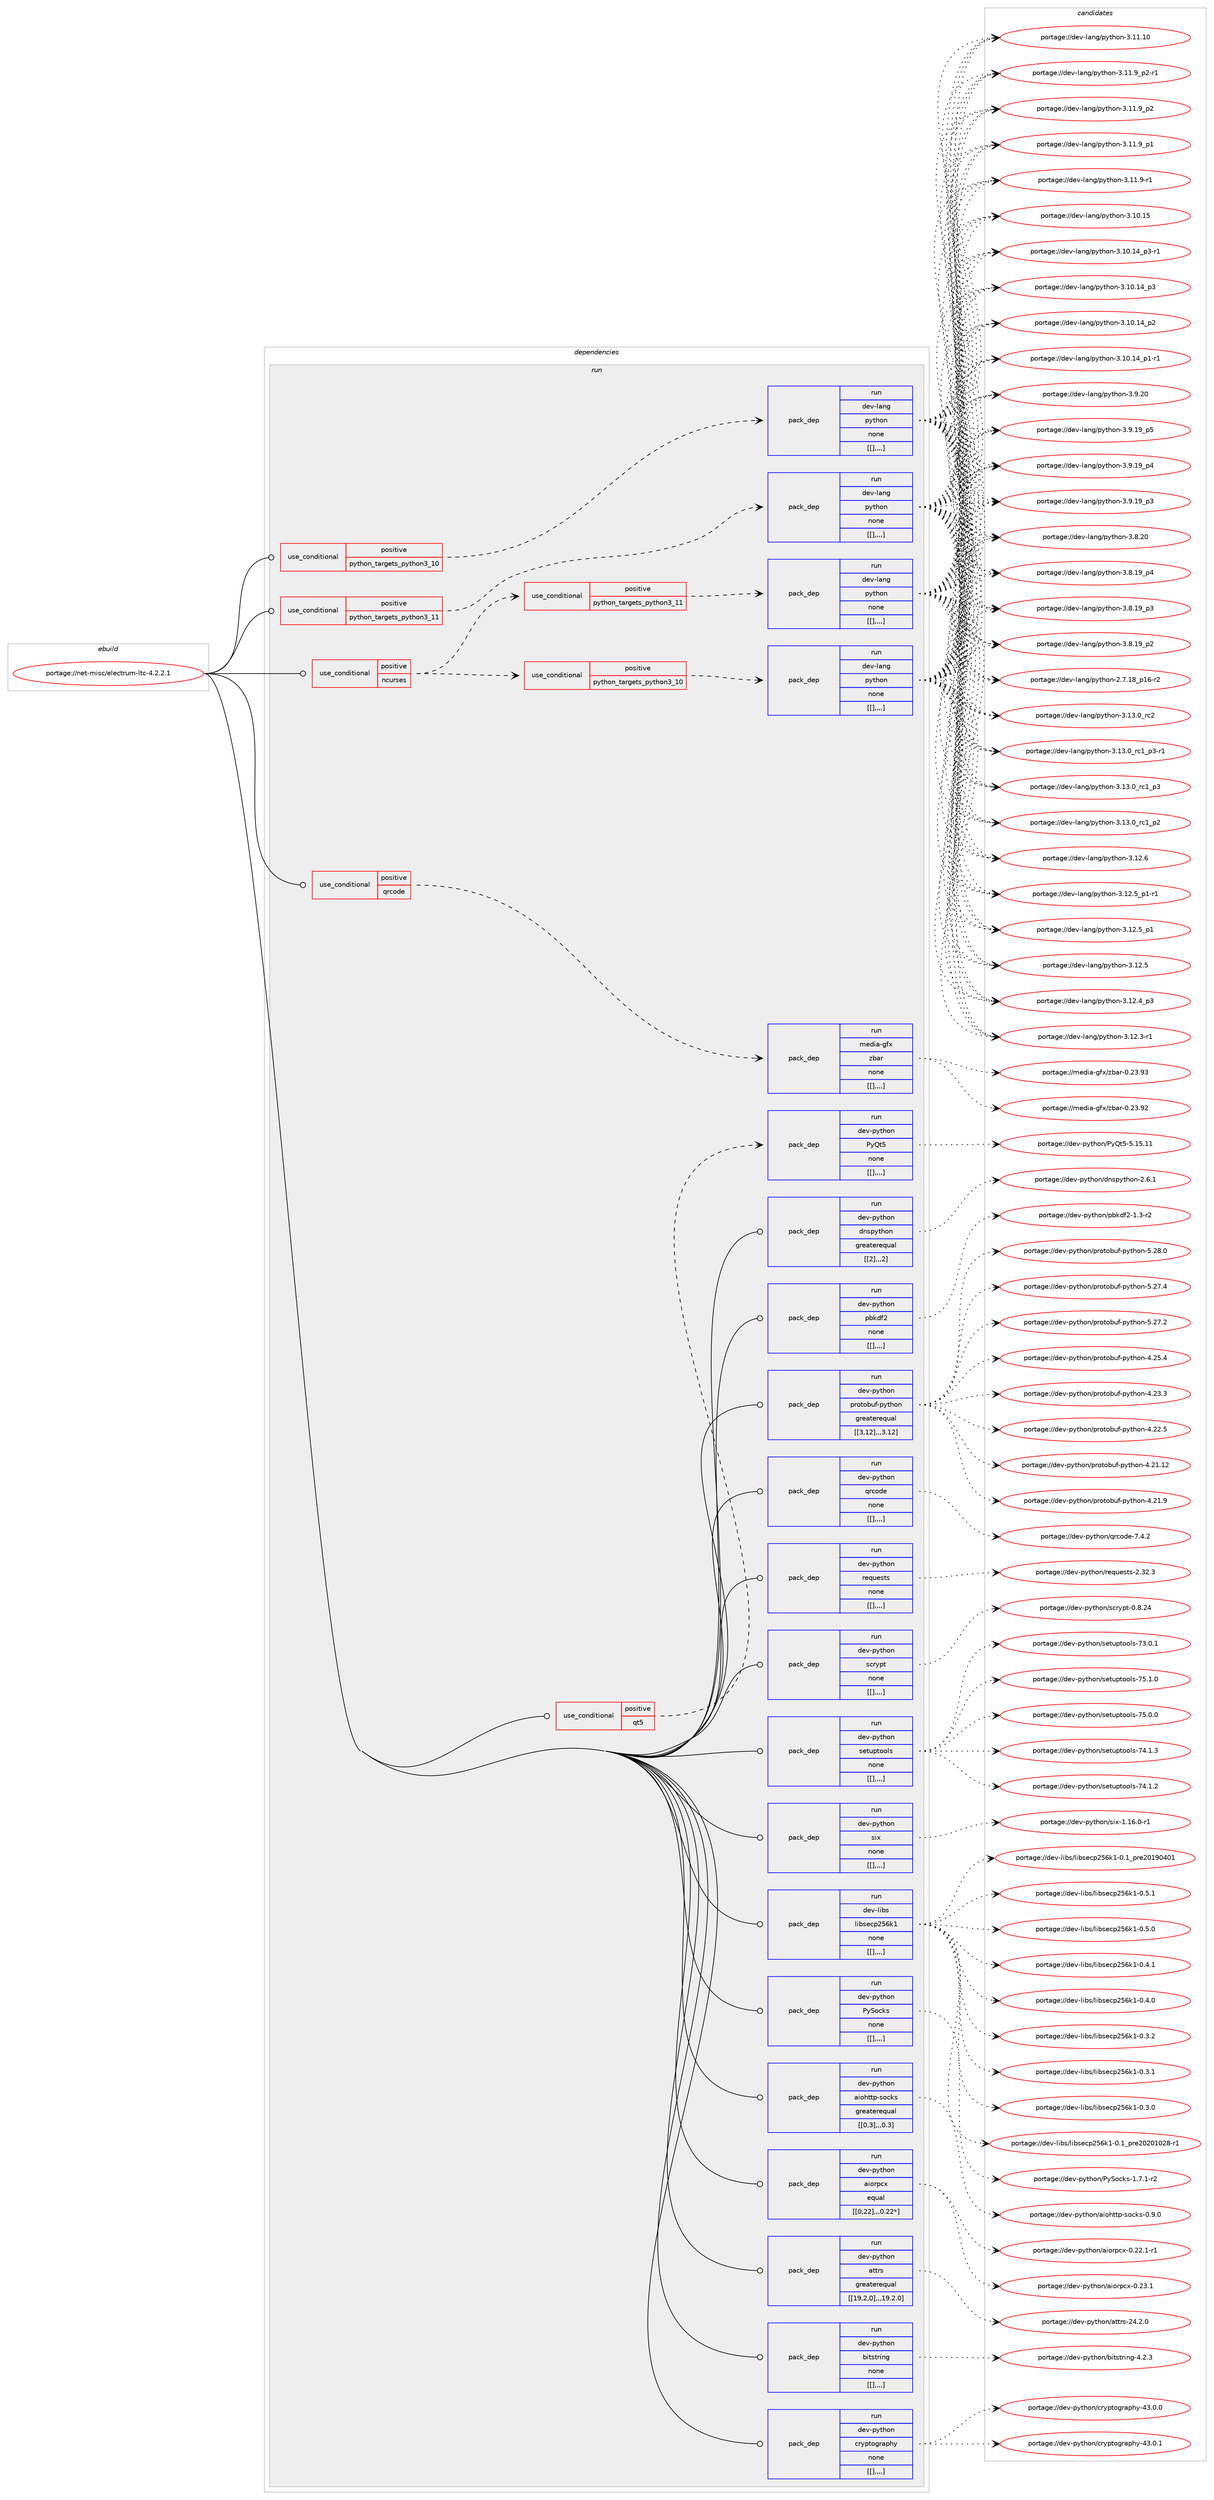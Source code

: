 digraph prolog {

# *************
# Graph options
# *************

newrank=true;
concentrate=true;
compound=true;
graph [rankdir=LR,fontname=Helvetica,fontsize=10,ranksep=1.5];#, ranksep=2.5, nodesep=0.2];
edge  [arrowhead=vee];
node  [fontname=Helvetica,fontsize=10];

# **********
# The ebuild
# **********

subgraph cluster_leftcol {
color=gray;
label=<<i>ebuild</i>>;
id [label="portage://net-misc/electrum-ltc-4.2.2.1", color=red, width=4, href="../net-misc/electrum-ltc-4.2.2.1.svg"];
}

# ****************
# The dependencies
# ****************

subgraph cluster_midcol {
color=gray;
label=<<i>dependencies</i>>;
subgraph cluster_compile {
fillcolor="#eeeeee";
style=filled;
label=<<i>compile</i>>;
}
subgraph cluster_compileandrun {
fillcolor="#eeeeee";
style=filled;
label=<<i>compile and run</i>>;
}
subgraph cluster_run {
fillcolor="#eeeeee";
style=filled;
label=<<i>run</i>>;
subgraph cond101005 {
dependency385955 [label=<<TABLE BORDER="0" CELLBORDER="1" CELLSPACING="0" CELLPADDING="4"><TR><TD ROWSPAN="3" CELLPADDING="10">use_conditional</TD></TR><TR><TD>positive</TD></TR><TR><TD>ncurses</TD></TR></TABLE>>, shape=none, color=red];
subgraph cond101006 {
dependency385956 [label=<<TABLE BORDER="0" CELLBORDER="1" CELLSPACING="0" CELLPADDING="4"><TR><TD ROWSPAN="3" CELLPADDING="10">use_conditional</TD></TR><TR><TD>positive</TD></TR><TR><TD>python_targets_python3_10</TD></TR></TABLE>>, shape=none, color=red];
subgraph pack282128 {
dependency385957 [label=<<TABLE BORDER="0" CELLBORDER="1" CELLSPACING="0" CELLPADDING="4" WIDTH="220"><TR><TD ROWSPAN="6" CELLPADDING="30">pack_dep</TD></TR><TR><TD WIDTH="110">run</TD></TR><TR><TD>dev-lang</TD></TR><TR><TD>python</TD></TR><TR><TD>none</TD></TR><TR><TD>[[],,,,]</TD></TR></TABLE>>, shape=none, color=blue];
}
dependency385956:e -> dependency385957:w [weight=20,style="dashed",arrowhead="vee"];
}
dependency385955:e -> dependency385956:w [weight=20,style="dashed",arrowhead="vee"];
subgraph cond101007 {
dependency385958 [label=<<TABLE BORDER="0" CELLBORDER="1" CELLSPACING="0" CELLPADDING="4"><TR><TD ROWSPAN="3" CELLPADDING="10">use_conditional</TD></TR><TR><TD>positive</TD></TR><TR><TD>python_targets_python3_11</TD></TR></TABLE>>, shape=none, color=red];
subgraph pack282129 {
dependency385959 [label=<<TABLE BORDER="0" CELLBORDER="1" CELLSPACING="0" CELLPADDING="4" WIDTH="220"><TR><TD ROWSPAN="6" CELLPADDING="30">pack_dep</TD></TR><TR><TD WIDTH="110">run</TD></TR><TR><TD>dev-lang</TD></TR><TR><TD>python</TD></TR><TR><TD>none</TD></TR><TR><TD>[[],,,,]</TD></TR></TABLE>>, shape=none, color=blue];
}
dependency385958:e -> dependency385959:w [weight=20,style="dashed",arrowhead="vee"];
}
dependency385955:e -> dependency385958:w [weight=20,style="dashed",arrowhead="vee"];
}
id:e -> dependency385955:w [weight=20,style="solid",arrowhead="odot"];
subgraph cond101008 {
dependency385960 [label=<<TABLE BORDER="0" CELLBORDER="1" CELLSPACING="0" CELLPADDING="4"><TR><TD ROWSPAN="3" CELLPADDING="10">use_conditional</TD></TR><TR><TD>positive</TD></TR><TR><TD>python_targets_python3_10</TD></TR></TABLE>>, shape=none, color=red];
subgraph pack282130 {
dependency385961 [label=<<TABLE BORDER="0" CELLBORDER="1" CELLSPACING="0" CELLPADDING="4" WIDTH="220"><TR><TD ROWSPAN="6" CELLPADDING="30">pack_dep</TD></TR><TR><TD WIDTH="110">run</TD></TR><TR><TD>dev-lang</TD></TR><TR><TD>python</TD></TR><TR><TD>none</TD></TR><TR><TD>[[],,,,]</TD></TR></TABLE>>, shape=none, color=blue];
}
dependency385960:e -> dependency385961:w [weight=20,style="dashed",arrowhead="vee"];
}
id:e -> dependency385960:w [weight=20,style="solid",arrowhead="odot"];
subgraph cond101009 {
dependency385962 [label=<<TABLE BORDER="0" CELLBORDER="1" CELLSPACING="0" CELLPADDING="4"><TR><TD ROWSPAN="3" CELLPADDING="10">use_conditional</TD></TR><TR><TD>positive</TD></TR><TR><TD>python_targets_python3_11</TD></TR></TABLE>>, shape=none, color=red];
subgraph pack282131 {
dependency385963 [label=<<TABLE BORDER="0" CELLBORDER="1" CELLSPACING="0" CELLPADDING="4" WIDTH="220"><TR><TD ROWSPAN="6" CELLPADDING="30">pack_dep</TD></TR><TR><TD WIDTH="110">run</TD></TR><TR><TD>dev-lang</TD></TR><TR><TD>python</TD></TR><TR><TD>none</TD></TR><TR><TD>[[],,,,]</TD></TR></TABLE>>, shape=none, color=blue];
}
dependency385962:e -> dependency385963:w [weight=20,style="dashed",arrowhead="vee"];
}
id:e -> dependency385962:w [weight=20,style="solid",arrowhead="odot"];
subgraph cond101010 {
dependency385964 [label=<<TABLE BORDER="0" CELLBORDER="1" CELLSPACING="0" CELLPADDING="4"><TR><TD ROWSPAN="3" CELLPADDING="10">use_conditional</TD></TR><TR><TD>positive</TD></TR><TR><TD>qrcode</TD></TR></TABLE>>, shape=none, color=red];
subgraph pack282132 {
dependency385965 [label=<<TABLE BORDER="0" CELLBORDER="1" CELLSPACING="0" CELLPADDING="4" WIDTH="220"><TR><TD ROWSPAN="6" CELLPADDING="30">pack_dep</TD></TR><TR><TD WIDTH="110">run</TD></TR><TR><TD>media-gfx</TD></TR><TR><TD>zbar</TD></TR><TR><TD>none</TD></TR><TR><TD>[[],,,,]</TD></TR></TABLE>>, shape=none, color=blue];
}
dependency385964:e -> dependency385965:w [weight=20,style="dashed",arrowhead="vee"];
}
id:e -> dependency385964:w [weight=20,style="solid",arrowhead="odot"];
subgraph cond101011 {
dependency385966 [label=<<TABLE BORDER="0" CELLBORDER="1" CELLSPACING="0" CELLPADDING="4"><TR><TD ROWSPAN="3" CELLPADDING="10">use_conditional</TD></TR><TR><TD>positive</TD></TR><TR><TD>qt5</TD></TR></TABLE>>, shape=none, color=red];
subgraph pack282133 {
dependency385967 [label=<<TABLE BORDER="0" CELLBORDER="1" CELLSPACING="0" CELLPADDING="4" WIDTH="220"><TR><TD ROWSPAN="6" CELLPADDING="30">pack_dep</TD></TR><TR><TD WIDTH="110">run</TD></TR><TR><TD>dev-python</TD></TR><TR><TD>PyQt5</TD></TR><TR><TD>none</TD></TR><TR><TD>[[],,,,]</TD></TR></TABLE>>, shape=none, color=blue];
}
dependency385966:e -> dependency385967:w [weight=20,style="dashed",arrowhead="vee"];
}
id:e -> dependency385966:w [weight=20,style="solid",arrowhead="odot"];
subgraph pack282134 {
dependency385968 [label=<<TABLE BORDER="0" CELLBORDER="1" CELLSPACING="0" CELLPADDING="4" WIDTH="220"><TR><TD ROWSPAN="6" CELLPADDING="30">pack_dep</TD></TR><TR><TD WIDTH="110">run</TD></TR><TR><TD>dev-libs</TD></TR><TR><TD>libsecp256k1</TD></TR><TR><TD>none</TD></TR><TR><TD>[[],,,,]</TD></TR></TABLE>>, shape=none, color=blue];
}
id:e -> dependency385968:w [weight=20,style="solid",arrowhead="odot"];
subgraph pack282135 {
dependency385969 [label=<<TABLE BORDER="0" CELLBORDER="1" CELLSPACING="0" CELLPADDING="4" WIDTH="220"><TR><TD ROWSPAN="6" CELLPADDING="30">pack_dep</TD></TR><TR><TD WIDTH="110">run</TD></TR><TR><TD>dev-python</TD></TR><TR><TD>PySocks</TD></TR><TR><TD>none</TD></TR><TR><TD>[[],,,,]</TD></TR></TABLE>>, shape=none, color=blue];
}
id:e -> dependency385969:w [weight=20,style="solid",arrowhead="odot"];
subgraph pack282136 {
dependency385970 [label=<<TABLE BORDER="0" CELLBORDER="1" CELLSPACING="0" CELLPADDING="4" WIDTH="220"><TR><TD ROWSPAN="6" CELLPADDING="30">pack_dep</TD></TR><TR><TD WIDTH="110">run</TD></TR><TR><TD>dev-python</TD></TR><TR><TD>aiohttp-socks</TD></TR><TR><TD>greaterequal</TD></TR><TR><TD>[[0,3],,,0.3]</TD></TR></TABLE>>, shape=none, color=blue];
}
id:e -> dependency385970:w [weight=20,style="solid",arrowhead="odot"];
subgraph pack282137 {
dependency385971 [label=<<TABLE BORDER="0" CELLBORDER="1" CELLSPACING="0" CELLPADDING="4" WIDTH="220"><TR><TD ROWSPAN="6" CELLPADDING="30">pack_dep</TD></TR><TR><TD WIDTH="110">run</TD></TR><TR><TD>dev-python</TD></TR><TR><TD>aiorpcx</TD></TR><TR><TD>equal</TD></TR><TR><TD>[[0,22],,,0.22*]</TD></TR></TABLE>>, shape=none, color=blue];
}
id:e -> dependency385971:w [weight=20,style="solid",arrowhead="odot"];
subgraph pack282138 {
dependency385972 [label=<<TABLE BORDER="0" CELLBORDER="1" CELLSPACING="0" CELLPADDING="4" WIDTH="220"><TR><TD ROWSPAN="6" CELLPADDING="30">pack_dep</TD></TR><TR><TD WIDTH="110">run</TD></TR><TR><TD>dev-python</TD></TR><TR><TD>attrs</TD></TR><TR><TD>greaterequal</TD></TR><TR><TD>[[19,2,0],,,19.2.0]</TD></TR></TABLE>>, shape=none, color=blue];
}
id:e -> dependency385972:w [weight=20,style="solid",arrowhead="odot"];
subgraph pack282139 {
dependency385973 [label=<<TABLE BORDER="0" CELLBORDER="1" CELLSPACING="0" CELLPADDING="4" WIDTH="220"><TR><TD ROWSPAN="6" CELLPADDING="30">pack_dep</TD></TR><TR><TD WIDTH="110">run</TD></TR><TR><TD>dev-python</TD></TR><TR><TD>bitstring</TD></TR><TR><TD>none</TD></TR><TR><TD>[[],,,,]</TD></TR></TABLE>>, shape=none, color=blue];
}
id:e -> dependency385973:w [weight=20,style="solid",arrowhead="odot"];
subgraph pack282140 {
dependency385974 [label=<<TABLE BORDER="0" CELLBORDER="1" CELLSPACING="0" CELLPADDING="4" WIDTH="220"><TR><TD ROWSPAN="6" CELLPADDING="30">pack_dep</TD></TR><TR><TD WIDTH="110">run</TD></TR><TR><TD>dev-python</TD></TR><TR><TD>cryptography</TD></TR><TR><TD>none</TD></TR><TR><TD>[[],,,,]</TD></TR></TABLE>>, shape=none, color=blue];
}
id:e -> dependency385974:w [weight=20,style="solid",arrowhead="odot"];
subgraph pack282141 {
dependency385975 [label=<<TABLE BORDER="0" CELLBORDER="1" CELLSPACING="0" CELLPADDING="4" WIDTH="220"><TR><TD ROWSPAN="6" CELLPADDING="30">pack_dep</TD></TR><TR><TD WIDTH="110">run</TD></TR><TR><TD>dev-python</TD></TR><TR><TD>dnspython</TD></TR><TR><TD>greaterequal</TD></TR><TR><TD>[[2],,,2]</TD></TR></TABLE>>, shape=none, color=blue];
}
id:e -> dependency385975:w [weight=20,style="solid",arrowhead="odot"];
subgraph pack282142 {
dependency385976 [label=<<TABLE BORDER="0" CELLBORDER="1" CELLSPACING="0" CELLPADDING="4" WIDTH="220"><TR><TD ROWSPAN="6" CELLPADDING="30">pack_dep</TD></TR><TR><TD WIDTH="110">run</TD></TR><TR><TD>dev-python</TD></TR><TR><TD>pbkdf2</TD></TR><TR><TD>none</TD></TR><TR><TD>[[],,,,]</TD></TR></TABLE>>, shape=none, color=blue];
}
id:e -> dependency385976:w [weight=20,style="solid",arrowhead="odot"];
subgraph pack282143 {
dependency385977 [label=<<TABLE BORDER="0" CELLBORDER="1" CELLSPACING="0" CELLPADDING="4" WIDTH="220"><TR><TD ROWSPAN="6" CELLPADDING="30">pack_dep</TD></TR><TR><TD WIDTH="110">run</TD></TR><TR><TD>dev-python</TD></TR><TR><TD>protobuf-python</TD></TR><TR><TD>greaterequal</TD></TR><TR><TD>[[3,12],,,3.12]</TD></TR></TABLE>>, shape=none, color=blue];
}
id:e -> dependency385977:w [weight=20,style="solid",arrowhead="odot"];
subgraph pack282144 {
dependency385978 [label=<<TABLE BORDER="0" CELLBORDER="1" CELLSPACING="0" CELLPADDING="4" WIDTH="220"><TR><TD ROWSPAN="6" CELLPADDING="30">pack_dep</TD></TR><TR><TD WIDTH="110">run</TD></TR><TR><TD>dev-python</TD></TR><TR><TD>qrcode</TD></TR><TR><TD>none</TD></TR><TR><TD>[[],,,,]</TD></TR></TABLE>>, shape=none, color=blue];
}
id:e -> dependency385978:w [weight=20,style="solid",arrowhead="odot"];
subgraph pack282145 {
dependency385979 [label=<<TABLE BORDER="0" CELLBORDER="1" CELLSPACING="0" CELLPADDING="4" WIDTH="220"><TR><TD ROWSPAN="6" CELLPADDING="30">pack_dep</TD></TR><TR><TD WIDTH="110">run</TD></TR><TR><TD>dev-python</TD></TR><TR><TD>requests</TD></TR><TR><TD>none</TD></TR><TR><TD>[[],,,,]</TD></TR></TABLE>>, shape=none, color=blue];
}
id:e -> dependency385979:w [weight=20,style="solid",arrowhead="odot"];
subgraph pack282146 {
dependency385980 [label=<<TABLE BORDER="0" CELLBORDER="1" CELLSPACING="0" CELLPADDING="4" WIDTH="220"><TR><TD ROWSPAN="6" CELLPADDING="30">pack_dep</TD></TR><TR><TD WIDTH="110">run</TD></TR><TR><TD>dev-python</TD></TR><TR><TD>scrypt</TD></TR><TR><TD>none</TD></TR><TR><TD>[[],,,,]</TD></TR></TABLE>>, shape=none, color=blue];
}
id:e -> dependency385980:w [weight=20,style="solid",arrowhead="odot"];
subgraph pack282147 {
dependency385981 [label=<<TABLE BORDER="0" CELLBORDER="1" CELLSPACING="0" CELLPADDING="4" WIDTH="220"><TR><TD ROWSPAN="6" CELLPADDING="30">pack_dep</TD></TR><TR><TD WIDTH="110">run</TD></TR><TR><TD>dev-python</TD></TR><TR><TD>setuptools</TD></TR><TR><TD>none</TD></TR><TR><TD>[[],,,,]</TD></TR></TABLE>>, shape=none, color=blue];
}
id:e -> dependency385981:w [weight=20,style="solid",arrowhead="odot"];
subgraph pack282148 {
dependency385982 [label=<<TABLE BORDER="0" CELLBORDER="1" CELLSPACING="0" CELLPADDING="4" WIDTH="220"><TR><TD ROWSPAN="6" CELLPADDING="30">pack_dep</TD></TR><TR><TD WIDTH="110">run</TD></TR><TR><TD>dev-python</TD></TR><TR><TD>six</TD></TR><TR><TD>none</TD></TR><TR><TD>[[],,,,]</TD></TR></TABLE>>, shape=none, color=blue];
}
id:e -> dependency385982:w [weight=20,style="solid",arrowhead="odot"];
}
}

# **************
# The candidates
# **************

subgraph cluster_choices {
rank=same;
color=gray;
label=<<i>candidates</i>>;

subgraph choice282128 {
color=black;
nodesep=1;
choice10010111845108971101034711212111610411111045514649514648951149950 [label="portage://dev-lang/python-3.13.0_rc2", color=red, width=4,href="../dev-lang/python-3.13.0_rc2.svg"];
choice1001011184510897110103471121211161041111104551464951464895114994995112514511449 [label="portage://dev-lang/python-3.13.0_rc1_p3-r1", color=red, width=4,href="../dev-lang/python-3.13.0_rc1_p3-r1.svg"];
choice100101118451089711010347112121116104111110455146495146489511499499511251 [label="portage://dev-lang/python-3.13.0_rc1_p3", color=red, width=4,href="../dev-lang/python-3.13.0_rc1_p3.svg"];
choice100101118451089711010347112121116104111110455146495146489511499499511250 [label="portage://dev-lang/python-3.13.0_rc1_p2", color=red, width=4,href="../dev-lang/python-3.13.0_rc1_p2.svg"];
choice10010111845108971101034711212111610411111045514649504654 [label="portage://dev-lang/python-3.12.6", color=red, width=4,href="../dev-lang/python-3.12.6.svg"];
choice1001011184510897110103471121211161041111104551464950465395112494511449 [label="portage://dev-lang/python-3.12.5_p1-r1", color=red, width=4,href="../dev-lang/python-3.12.5_p1-r1.svg"];
choice100101118451089711010347112121116104111110455146495046539511249 [label="portage://dev-lang/python-3.12.5_p1", color=red, width=4,href="../dev-lang/python-3.12.5_p1.svg"];
choice10010111845108971101034711212111610411111045514649504653 [label="portage://dev-lang/python-3.12.5", color=red, width=4,href="../dev-lang/python-3.12.5.svg"];
choice100101118451089711010347112121116104111110455146495046529511251 [label="portage://dev-lang/python-3.12.4_p3", color=red, width=4,href="../dev-lang/python-3.12.4_p3.svg"];
choice100101118451089711010347112121116104111110455146495046514511449 [label="portage://dev-lang/python-3.12.3-r1", color=red, width=4,href="../dev-lang/python-3.12.3-r1.svg"];
choice1001011184510897110103471121211161041111104551464949464948 [label="portage://dev-lang/python-3.11.10", color=red, width=4,href="../dev-lang/python-3.11.10.svg"];
choice1001011184510897110103471121211161041111104551464949465795112504511449 [label="portage://dev-lang/python-3.11.9_p2-r1", color=red, width=4,href="../dev-lang/python-3.11.9_p2-r1.svg"];
choice100101118451089711010347112121116104111110455146494946579511250 [label="portage://dev-lang/python-3.11.9_p2", color=red, width=4,href="../dev-lang/python-3.11.9_p2.svg"];
choice100101118451089711010347112121116104111110455146494946579511249 [label="portage://dev-lang/python-3.11.9_p1", color=red, width=4,href="../dev-lang/python-3.11.9_p1.svg"];
choice100101118451089711010347112121116104111110455146494946574511449 [label="portage://dev-lang/python-3.11.9-r1", color=red, width=4,href="../dev-lang/python-3.11.9-r1.svg"];
choice1001011184510897110103471121211161041111104551464948464953 [label="portage://dev-lang/python-3.10.15", color=red, width=4,href="../dev-lang/python-3.10.15.svg"];
choice100101118451089711010347112121116104111110455146494846495295112514511449 [label="portage://dev-lang/python-3.10.14_p3-r1", color=red, width=4,href="../dev-lang/python-3.10.14_p3-r1.svg"];
choice10010111845108971101034711212111610411111045514649484649529511251 [label="portage://dev-lang/python-3.10.14_p3", color=red, width=4,href="../dev-lang/python-3.10.14_p3.svg"];
choice10010111845108971101034711212111610411111045514649484649529511250 [label="portage://dev-lang/python-3.10.14_p2", color=red, width=4,href="../dev-lang/python-3.10.14_p2.svg"];
choice100101118451089711010347112121116104111110455146494846495295112494511449 [label="portage://dev-lang/python-3.10.14_p1-r1", color=red, width=4,href="../dev-lang/python-3.10.14_p1-r1.svg"];
choice10010111845108971101034711212111610411111045514657465048 [label="portage://dev-lang/python-3.9.20", color=red, width=4,href="../dev-lang/python-3.9.20.svg"];
choice100101118451089711010347112121116104111110455146574649579511253 [label="portage://dev-lang/python-3.9.19_p5", color=red, width=4,href="../dev-lang/python-3.9.19_p5.svg"];
choice100101118451089711010347112121116104111110455146574649579511252 [label="portage://dev-lang/python-3.9.19_p4", color=red, width=4,href="../dev-lang/python-3.9.19_p4.svg"];
choice100101118451089711010347112121116104111110455146574649579511251 [label="portage://dev-lang/python-3.9.19_p3", color=red, width=4,href="../dev-lang/python-3.9.19_p3.svg"];
choice10010111845108971101034711212111610411111045514656465048 [label="portage://dev-lang/python-3.8.20", color=red, width=4,href="../dev-lang/python-3.8.20.svg"];
choice100101118451089711010347112121116104111110455146564649579511252 [label="portage://dev-lang/python-3.8.19_p4", color=red, width=4,href="../dev-lang/python-3.8.19_p4.svg"];
choice100101118451089711010347112121116104111110455146564649579511251 [label="portage://dev-lang/python-3.8.19_p3", color=red, width=4,href="../dev-lang/python-3.8.19_p3.svg"];
choice100101118451089711010347112121116104111110455146564649579511250 [label="portage://dev-lang/python-3.8.19_p2", color=red, width=4,href="../dev-lang/python-3.8.19_p2.svg"];
choice100101118451089711010347112121116104111110455046554649569511249544511450 [label="portage://dev-lang/python-2.7.18_p16-r2", color=red, width=4,href="../dev-lang/python-2.7.18_p16-r2.svg"];
dependency385957:e -> choice10010111845108971101034711212111610411111045514649514648951149950:w [style=dotted,weight="100"];
dependency385957:e -> choice1001011184510897110103471121211161041111104551464951464895114994995112514511449:w [style=dotted,weight="100"];
dependency385957:e -> choice100101118451089711010347112121116104111110455146495146489511499499511251:w [style=dotted,weight="100"];
dependency385957:e -> choice100101118451089711010347112121116104111110455146495146489511499499511250:w [style=dotted,weight="100"];
dependency385957:e -> choice10010111845108971101034711212111610411111045514649504654:w [style=dotted,weight="100"];
dependency385957:e -> choice1001011184510897110103471121211161041111104551464950465395112494511449:w [style=dotted,weight="100"];
dependency385957:e -> choice100101118451089711010347112121116104111110455146495046539511249:w [style=dotted,weight="100"];
dependency385957:e -> choice10010111845108971101034711212111610411111045514649504653:w [style=dotted,weight="100"];
dependency385957:e -> choice100101118451089711010347112121116104111110455146495046529511251:w [style=dotted,weight="100"];
dependency385957:e -> choice100101118451089711010347112121116104111110455146495046514511449:w [style=dotted,weight="100"];
dependency385957:e -> choice1001011184510897110103471121211161041111104551464949464948:w [style=dotted,weight="100"];
dependency385957:e -> choice1001011184510897110103471121211161041111104551464949465795112504511449:w [style=dotted,weight="100"];
dependency385957:e -> choice100101118451089711010347112121116104111110455146494946579511250:w [style=dotted,weight="100"];
dependency385957:e -> choice100101118451089711010347112121116104111110455146494946579511249:w [style=dotted,weight="100"];
dependency385957:e -> choice100101118451089711010347112121116104111110455146494946574511449:w [style=dotted,weight="100"];
dependency385957:e -> choice1001011184510897110103471121211161041111104551464948464953:w [style=dotted,weight="100"];
dependency385957:e -> choice100101118451089711010347112121116104111110455146494846495295112514511449:w [style=dotted,weight="100"];
dependency385957:e -> choice10010111845108971101034711212111610411111045514649484649529511251:w [style=dotted,weight="100"];
dependency385957:e -> choice10010111845108971101034711212111610411111045514649484649529511250:w [style=dotted,weight="100"];
dependency385957:e -> choice100101118451089711010347112121116104111110455146494846495295112494511449:w [style=dotted,weight="100"];
dependency385957:e -> choice10010111845108971101034711212111610411111045514657465048:w [style=dotted,weight="100"];
dependency385957:e -> choice100101118451089711010347112121116104111110455146574649579511253:w [style=dotted,weight="100"];
dependency385957:e -> choice100101118451089711010347112121116104111110455146574649579511252:w [style=dotted,weight="100"];
dependency385957:e -> choice100101118451089711010347112121116104111110455146574649579511251:w [style=dotted,weight="100"];
dependency385957:e -> choice10010111845108971101034711212111610411111045514656465048:w [style=dotted,weight="100"];
dependency385957:e -> choice100101118451089711010347112121116104111110455146564649579511252:w [style=dotted,weight="100"];
dependency385957:e -> choice100101118451089711010347112121116104111110455146564649579511251:w [style=dotted,weight="100"];
dependency385957:e -> choice100101118451089711010347112121116104111110455146564649579511250:w [style=dotted,weight="100"];
dependency385957:e -> choice100101118451089711010347112121116104111110455046554649569511249544511450:w [style=dotted,weight="100"];
}
subgraph choice282129 {
color=black;
nodesep=1;
choice10010111845108971101034711212111610411111045514649514648951149950 [label="portage://dev-lang/python-3.13.0_rc2", color=red, width=4,href="../dev-lang/python-3.13.0_rc2.svg"];
choice1001011184510897110103471121211161041111104551464951464895114994995112514511449 [label="portage://dev-lang/python-3.13.0_rc1_p3-r1", color=red, width=4,href="../dev-lang/python-3.13.0_rc1_p3-r1.svg"];
choice100101118451089711010347112121116104111110455146495146489511499499511251 [label="portage://dev-lang/python-3.13.0_rc1_p3", color=red, width=4,href="../dev-lang/python-3.13.0_rc1_p3.svg"];
choice100101118451089711010347112121116104111110455146495146489511499499511250 [label="portage://dev-lang/python-3.13.0_rc1_p2", color=red, width=4,href="../dev-lang/python-3.13.0_rc1_p2.svg"];
choice10010111845108971101034711212111610411111045514649504654 [label="portage://dev-lang/python-3.12.6", color=red, width=4,href="../dev-lang/python-3.12.6.svg"];
choice1001011184510897110103471121211161041111104551464950465395112494511449 [label="portage://dev-lang/python-3.12.5_p1-r1", color=red, width=4,href="../dev-lang/python-3.12.5_p1-r1.svg"];
choice100101118451089711010347112121116104111110455146495046539511249 [label="portage://dev-lang/python-3.12.5_p1", color=red, width=4,href="../dev-lang/python-3.12.5_p1.svg"];
choice10010111845108971101034711212111610411111045514649504653 [label="portage://dev-lang/python-3.12.5", color=red, width=4,href="../dev-lang/python-3.12.5.svg"];
choice100101118451089711010347112121116104111110455146495046529511251 [label="portage://dev-lang/python-3.12.4_p3", color=red, width=4,href="../dev-lang/python-3.12.4_p3.svg"];
choice100101118451089711010347112121116104111110455146495046514511449 [label="portage://dev-lang/python-3.12.3-r1", color=red, width=4,href="../dev-lang/python-3.12.3-r1.svg"];
choice1001011184510897110103471121211161041111104551464949464948 [label="portage://dev-lang/python-3.11.10", color=red, width=4,href="../dev-lang/python-3.11.10.svg"];
choice1001011184510897110103471121211161041111104551464949465795112504511449 [label="portage://dev-lang/python-3.11.9_p2-r1", color=red, width=4,href="../dev-lang/python-3.11.9_p2-r1.svg"];
choice100101118451089711010347112121116104111110455146494946579511250 [label="portage://dev-lang/python-3.11.9_p2", color=red, width=4,href="../dev-lang/python-3.11.9_p2.svg"];
choice100101118451089711010347112121116104111110455146494946579511249 [label="portage://dev-lang/python-3.11.9_p1", color=red, width=4,href="../dev-lang/python-3.11.9_p1.svg"];
choice100101118451089711010347112121116104111110455146494946574511449 [label="portage://dev-lang/python-3.11.9-r1", color=red, width=4,href="../dev-lang/python-3.11.9-r1.svg"];
choice1001011184510897110103471121211161041111104551464948464953 [label="portage://dev-lang/python-3.10.15", color=red, width=4,href="../dev-lang/python-3.10.15.svg"];
choice100101118451089711010347112121116104111110455146494846495295112514511449 [label="portage://dev-lang/python-3.10.14_p3-r1", color=red, width=4,href="../dev-lang/python-3.10.14_p3-r1.svg"];
choice10010111845108971101034711212111610411111045514649484649529511251 [label="portage://dev-lang/python-3.10.14_p3", color=red, width=4,href="../dev-lang/python-3.10.14_p3.svg"];
choice10010111845108971101034711212111610411111045514649484649529511250 [label="portage://dev-lang/python-3.10.14_p2", color=red, width=4,href="../dev-lang/python-3.10.14_p2.svg"];
choice100101118451089711010347112121116104111110455146494846495295112494511449 [label="portage://dev-lang/python-3.10.14_p1-r1", color=red, width=4,href="../dev-lang/python-3.10.14_p1-r1.svg"];
choice10010111845108971101034711212111610411111045514657465048 [label="portage://dev-lang/python-3.9.20", color=red, width=4,href="../dev-lang/python-3.9.20.svg"];
choice100101118451089711010347112121116104111110455146574649579511253 [label="portage://dev-lang/python-3.9.19_p5", color=red, width=4,href="../dev-lang/python-3.9.19_p5.svg"];
choice100101118451089711010347112121116104111110455146574649579511252 [label="portage://dev-lang/python-3.9.19_p4", color=red, width=4,href="../dev-lang/python-3.9.19_p4.svg"];
choice100101118451089711010347112121116104111110455146574649579511251 [label="portage://dev-lang/python-3.9.19_p3", color=red, width=4,href="../dev-lang/python-3.9.19_p3.svg"];
choice10010111845108971101034711212111610411111045514656465048 [label="portage://dev-lang/python-3.8.20", color=red, width=4,href="../dev-lang/python-3.8.20.svg"];
choice100101118451089711010347112121116104111110455146564649579511252 [label="portage://dev-lang/python-3.8.19_p4", color=red, width=4,href="../dev-lang/python-3.8.19_p4.svg"];
choice100101118451089711010347112121116104111110455146564649579511251 [label="portage://dev-lang/python-3.8.19_p3", color=red, width=4,href="../dev-lang/python-3.8.19_p3.svg"];
choice100101118451089711010347112121116104111110455146564649579511250 [label="portage://dev-lang/python-3.8.19_p2", color=red, width=4,href="../dev-lang/python-3.8.19_p2.svg"];
choice100101118451089711010347112121116104111110455046554649569511249544511450 [label="portage://dev-lang/python-2.7.18_p16-r2", color=red, width=4,href="../dev-lang/python-2.7.18_p16-r2.svg"];
dependency385959:e -> choice10010111845108971101034711212111610411111045514649514648951149950:w [style=dotted,weight="100"];
dependency385959:e -> choice1001011184510897110103471121211161041111104551464951464895114994995112514511449:w [style=dotted,weight="100"];
dependency385959:e -> choice100101118451089711010347112121116104111110455146495146489511499499511251:w [style=dotted,weight="100"];
dependency385959:e -> choice100101118451089711010347112121116104111110455146495146489511499499511250:w [style=dotted,weight="100"];
dependency385959:e -> choice10010111845108971101034711212111610411111045514649504654:w [style=dotted,weight="100"];
dependency385959:e -> choice1001011184510897110103471121211161041111104551464950465395112494511449:w [style=dotted,weight="100"];
dependency385959:e -> choice100101118451089711010347112121116104111110455146495046539511249:w [style=dotted,weight="100"];
dependency385959:e -> choice10010111845108971101034711212111610411111045514649504653:w [style=dotted,weight="100"];
dependency385959:e -> choice100101118451089711010347112121116104111110455146495046529511251:w [style=dotted,weight="100"];
dependency385959:e -> choice100101118451089711010347112121116104111110455146495046514511449:w [style=dotted,weight="100"];
dependency385959:e -> choice1001011184510897110103471121211161041111104551464949464948:w [style=dotted,weight="100"];
dependency385959:e -> choice1001011184510897110103471121211161041111104551464949465795112504511449:w [style=dotted,weight="100"];
dependency385959:e -> choice100101118451089711010347112121116104111110455146494946579511250:w [style=dotted,weight="100"];
dependency385959:e -> choice100101118451089711010347112121116104111110455146494946579511249:w [style=dotted,weight="100"];
dependency385959:e -> choice100101118451089711010347112121116104111110455146494946574511449:w [style=dotted,weight="100"];
dependency385959:e -> choice1001011184510897110103471121211161041111104551464948464953:w [style=dotted,weight="100"];
dependency385959:e -> choice100101118451089711010347112121116104111110455146494846495295112514511449:w [style=dotted,weight="100"];
dependency385959:e -> choice10010111845108971101034711212111610411111045514649484649529511251:w [style=dotted,weight="100"];
dependency385959:e -> choice10010111845108971101034711212111610411111045514649484649529511250:w [style=dotted,weight="100"];
dependency385959:e -> choice100101118451089711010347112121116104111110455146494846495295112494511449:w [style=dotted,weight="100"];
dependency385959:e -> choice10010111845108971101034711212111610411111045514657465048:w [style=dotted,weight="100"];
dependency385959:e -> choice100101118451089711010347112121116104111110455146574649579511253:w [style=dotted,weight="100"];
dependency385959:e -> choice100101118451089711010347112121116104111110455146574649579511252:w [style=dotted,weight="100"];
dependency385959:e -> choice100101118451089711010347112121116104111110455146574649579511251:w [style=dotted,weight="100"];
dependency385959:e -> choice10010111845108971101034711212111610411111045514656465048:w [style=dotted,weight="100"];
dependency385959:e -> choice100101118451089711010347112121116104111110455146564649579511252:w [style=dotted,weight="100"];
dependency385959:e -> choice100101118451089711010347112121116104111110455146564649579511251:w [style=dotted,weight="100"];
dependency385959:e -> choice100101118451089711010347112121116104111110455146564649579511250:w [style=dotted,weight="100"];
dependency385959:e -> choice100101118451089711010347112121116104111110455046554649569511249544511450:w [style=dotted,weight="100"];
}
subgraph choice282130 {
color=black;
nodesep=1;
choice10010111845108971101034711212111610411111045514649514648951149950 [label="portage://dev-lang/python-3.13.0_rc2", color=red, width=4,href="../dev-lang/python-3.13.0_rc2.svg"];
choice1001011184510897110103471121211161041111104551464951464895114994995112514511449 [label="portage://dev-lang/python-3.13.0_rc1_p3-r1", color=red, width=4,href="../dev-lang/python-3.13.0_rc1_p3-r1.svg"];
choice100101118451089711010347112121116104111110455146495146489511499499511251 [label="portage://dev-lang/python-3.13.0_rc1_p3", color=red, width=4,href="../dev-lang/python-3.13.0_rc1_p3.svg"];
choice100101118451089711010347112121116104111110455146495146489511499499511250 [label="portage://dev-lang/python-3.13.0_rc1_p2", color=red, width=4,href="../dev-lang/python-3.13.0_rc1_p2.svg"];
choice10010111845108971101034711212111610411111045514649504654 [label="portage://dev-lang/python-3.12.6", color=red, width=4,href="../dev-lang/python-3.12.6.svg"];
choice1001011184510897110103471121211161041111104551464950465395112494511449 [label="portage://dev-lang/python-3.12.5_p1-r1", color=red, width=4,href="../dev-lang/python-3.12.5_p1-r1.svg"];
choice100101118451089711010347112121116104111110455146495046539511249 [label="portage://dev-lang/python-3.12.5_p1", color=red, width=4,href="../dev-lang/python-3.12.5_p1.svg"];
choice10010111845108971101034711212111610411111045514649504653 [label="portage://dev-lang/python-3.12.5", color=red, width=4,href="../dev-lang/python-3.12.5.svg"];
choice100101118451089711010347112121116104111110455146495046529511251 [label="portage://dev-lang/python-3.12.4_p3", color=red, width=4,href="../dev-lang/python-3.12.4_p3.svg"];
choice100101118451089711010347112121116104111110455146495046514511449 [label="portage://dev-lang/python-3.12.3-r1", color=red, width=4,href="../dev-lang/python-3.12.3-r1.svg"];
choice1001011184510897110103471121211161041111104551464949464948 [label="portage://dev-lang/python-3.11.10", color=red, width=4,href="../dev-lang/python-3.11.10.svg"];
choice1001011184510897110103471121211161041111104551464949465795112504511449 [label="portage://dev-lang/python-3.11.9_p2-r1", color=red, width=4,href="../dev-lang/python-3.11.9_p2-r1.svg"];
choice100101118451089711010347112121116104111110455146494946579511250 [label="portage://dev-lang/python-3.11.9_p2", color=red, width=4,href="../dev-lang/python-3.11.9_p2.svg"];
choice100101118451089711010347112121116104111110455146494946579511249 [label="portage://dev-lang/python-3.11.9_p1", color=red, width=4,href="../dev-lang/python-3.11.9_p1.svg"];
choice100101118451089711010347112121116104111110455146494946574511449 [label="portage://dev-lang/python-3.11.9-r1", color=red, width=4,href="../dev-lang/python-3.11.9-r1.svg"];
choice1001011184510897110103471121211161041111104551464948464953 [label="portage://dev-lang/python-3.10.15", color=red, width=4,href="../dev-lang/python-3.10.15.svg"];
choice100101118451089711010347112121116104111110455146494846495295112514511449 [label="portage://dev-lang/python-3.10.14_p3-r1", color=red, width=4,href="../dev-lang/python-3.10.14_p3-r1.svg"];
choice10010111845108971101034711212111610411111045514649484649529511251 [label="portage://dev-lang/python-3.10.14_p3", color=red, width=4,href="../dev-lang/python-3.10.14_p3.svg"];
choice10010111845108971101034711212111610411111045514649484649529511250 [label="portage://dev-lang/python-3.10.14_p2", color=red, width=4,href="../dev-lang/python-3.10.14_p2.svg"];
choice100101118451089711010347112121116104111110455146494846495295112494511449 [label="portage://dev-lang/python-3.10.14_p1-r1", color=red, width=4,href="../dev-lang/python-3.10.14_p1-r1.svg"];
choice10010111845108971101034711212111610411111045514657465048 [label="portage://dev-lang/python-3.9.20", color=red, width=4,href="../dev-lang/python-3.9.20.svg"];
choice100101118451089711010347112121116104111110455146574649579511253 [label="portage://dev-lang/python-3.9.19_p5", color=red, width=4,href="../dev-lang/python-3.9.19_p5.svg"];
choice100101118451089711010347112121116104111110455146574649579511252 [label="portage://dev-lang/python-3.9.19_p4", color=red, width=4,href="../dev-lang/python-3.9.19_p4.svg"];
choice100101118451089711010347112121116104111110455146574649579511251 [label="portage://dev-lang/python-3.9.19_p3", color=red, width=4,href="../dev-lang/python-3.9.19_p3.svg"];
choice10010111845108971101034711212111610411111045514656465048 [label="portage://dev-lang/python-3.8.20", color=red, width=4,href="../dev-lang/python-3.8.20.svg"];
choice100101118451089711010347112121116104111110455146564649579511252 [label="portage://dev-lang/python-3.8.19_p4", color=red, width=4,href="../dev-lang/python-3.8.19_p4.svg"];
choice100101118451089711010347112121116104111110455146564649579511251 [label="portage://dev-lang/python-3.8.19_p3", color=red, width=4,href="../dev-lang/python-3.8.19_p3.svg"];
choice100101118451089711010347112121116104111110455146564649579511250 [label="portage://dev-lang/python-3.8.19_p2", color=red, width=4,href="../dev-lang/python-3.8.19_p2.svg"];
choice100101118451089711010347112121116104111110455046554649569511249544511450 [label="portage://dev-lang/python-2.7.18_p16-r2", color=red, width=4,href="../dev-lang/python-2.7.18_p16-r2.svg"];
dependency385961:e -> choice10010111845108971101034711212111610411111045514649514648951149950:w [style=dotted,weight="100"];
dependency385961:e -> choice1001011184510897110103471121211161041111104551464951464895114994995112514511449:w [style=dotted,weight="100"];
dependency385961:e -> choice100101118451089711010347112121116104111110455146495146489511499499511251:w [style=dotted,weight="100"];
dependency385961:e -> choice100101118451089711010347112121116104111110455146495146489511499499511250:w [style=dotted,weight="100"];
dependency385961:e -> choice10010111845108971101034711212111610411111045514649504654:w [style=dotted,weight="100"];
dependency385961:e -> choice1001011184510897110103471121211161041111104551464950465395112494511449:w [style=dotted,weight="100"];
dependency385961:e -> choice100101118451089711010347112121116104111110455146495046539511249:w [style=dotted,weight="100"];
dependency385961:e -> choice10010111845108971101034711212111610411111045514649504653:w [style=dotted,weight="100"];
dependency385961:e -> choice100101118451089711010347112121116104111110455146495046529511251:w [style=dotted,weight="100"];
dependency385961:e -> choice100101118451089711010347112121116104111110455146495046514511449:w [style=dotted,weight="100"];
dependency385961:e -> choice1001011184510897110103471121211161041111104551464949464948:w [style=dotted,weight="100"];
dependency385961:e -> choice1001011184510897110103471121211161041111104551464949465795112504511449:w [style=dotted,weight="100"];
dependency385961:e -> choice100101118451089711010347112121116104111110455146494946579511250:w [style=dotted,weight="100"];
dependency385961:e -> choice100101118451089711010347112121116104111110455146494946579511249:w [style=dotted,weight="100"];
dependency385961:e -> choice100101118451089711010347112121116104111110455146494946574511449:w [style=dotted,weight="100"];
dependency385961:e -> choice1001011184510897110103471121211161041111104551464948464953:w [style=dotted,weight="100"];
dependency385961:e -> choice100101118451089711010347112121116104111110455146494846495295112514511449:w [style=dotted,weight="100"];
dependency385961:e -> choice10010111845108971101034711212111610411111045514649484649529511251:w [style=dotted,weight="100"];
dependency385961:e -> choice10010111845108971101034711212111610411111045514649484649529511250:w [style=dotted,weight="100"];
dependency385961:e -> choice100101118451089711010347112121116104111110455146494846495295112494511449:w [style=dotted,weight="100"];
dependency385961:e -> choice10010111845108971101034711212111610411111045514657465048:w [style=dotted,weight="100"];
dependency385961:e -> choice100101118451089711010347112121116104111110455146574649579511253:w [style=dotted,weight="100"];
dependency385961:e -> choice100101118451089711010347112121116104111110455146574649579511252:w [style=dotted,weight="100"];
dependency385961:e -> choice100101118451089711010347112121116104111110455146574649579511251:w [style=dotted,weight="100"];
dependency385961:e -> choice10010111845108971101034711212111610411111045514656465048:w [style=dotted,weight="100"];
dependency385961:e -> choice100101118451089711010347112121116104111110455146564649579511252:w [style=dotted,weight="100"];
dependency385961:e -> choice100101118451089711010347112121116104111110455146564649579511251:w [style=dotted,weight="100"];
dependency385961:e -> choice100101118451089711010347112121116104111110455146564649579511250:w [style=dotted,weight="100"];
dependency385961:e -> choice100101118451089711010347112121116104111110455046554649569511249544511450:w [style=dotted,weight="100"];
}
subgraph choice282131 {
color=black;
nodesep=1;
choice10010111845108971101034711212111610411111045514649514648951149950 [label="portage://dev-lang/python-3.13.0_rc2", color=red, width=4,href="../dev-lang/python-3.13.0_rc2.svg"];
choice1001011184510897110103471121211161041111104551464951464895114994995112514511449 [label="portage://dev-lang/python-3.13.0_rc1_p3-r1", color=red, width=4,href="../dev-lang/python-3.13.0_rc1_p3-r1.svg"];
choice100101118451089711010347112121116104111110455146495146489511499499511251 [label="portage://dev-lang/python-3.13.0_rc1_p3", color=red, width=4,href="../dev-lang/python-3.13.0_rc1_p3.svg"];
choice100101118451089711010347112121116104111110455146495146489511499499511250 [label="portage://dev-lang/python-3.13.0_rc1_p2", color=red, width=4,href="../dev-lang/python-3.13.0_rc1_p2.svg"];
choice10010111845108971101034711212111610411111045514649504654 [label="portage://dev-lang/python-3.12.6", color=red, width=4,href="../dev-lang/python-3.12.6.svg"];
choice1001011184510897110103471121211161041111104551464950465395112494511449 [label="portage://dev-lang/python-3.12.5_p1-r1", color=red, width=4,href="../dev-lang/python-3.12.5_p1-r1.svg"];
choice100101118451089711010347112121116104111110455146495046539511249 [label="portage://dev-lang/python-3.12.5_p1", color=red, width=4,href="../dev-lang/python-3.12.5_p1.svg"];
choice10010111845108971101034711212111610411111045514649504653 [label="portage://dev-lang/python-3.12.5", color=red, width=4,href="../dev-lang/python-3.12.5.svg"];
choice100101118451089711010347112121116104111110455146495046529511251 [label="portage://dev-lang/python-3.12.4_p3", color=red, width=4,href="../dev-lang/python-3.12.4_p3.svg"];
choice100101118451089711010347112121116104111110455146495046514511449 [label="portage://dev-lang/python-3.12.3-r1", color=red, width=4,href="../dev-lang/python-3.12.3-r1.svg"];
choice1001011184510897110103471121211161041111104551464949464948 [label="portage://dev-lang/python-3.11.10", color=red, width=4,href="../dev-lang/python-3.11.10.svg"];
choice1001011184510897110103471121211161041111104551464949465795112504511449 [label="portage://dev-lang/python-3.11.9_p2-r1", color=red, width=4,href="../dev-lang/python-3.11.9_p2-r1.svg"];
choice100101118451089711010347112121116104111110455146494946579511250 [label="portage://dev-lang/python-3.11.9_p2", color=red, width=4,href="../dev-lang/python-3.11.9_p2.svg"];
choice100101118451089711010347112121116104111110455146494946579511249 [label="portage://dev-lang/python-3.11.9_p1", color=red, width=4,href="../dev-lang/python-3.11.9_p1.svg"];
choice100101118451089711010347112121116104111110455146494946574511449 [label="portage://dev-lang/python-3.11.9-r1", color=red, width=4,href="../dev-lang/python-3.11.9-r1.svg"];
choice1001011184510897110103471121211161041111104551464948464953 [label="portage://dev-lang/python-3.10.15", color=red, width=4,href="../dev-lang/python-3.10.15.svg"];
choice100101118451089711010347112121116104111110455146494846495295112514511449 [label="portage://dev-lang/python-3.10.14_p3-r1", color=red, width=4,href="../dev-lang/python-3.10.14_p3-r1.svg"];
choice10010111845108971101034711212111610411111045514649484649529511251 [label="portage://dev-lang/python-3.10.14_p3", color=red, width=4,href="../dev-lang/python-3.10.14_p3.svg"];
choice10010111845108971101034711212111610411111045514649484649529511250 [label="portage://dev-lang/python-3.10.14_p2", color=red, width=4,href="../dev-lang/python-3.10.14_p2.svg"];
choice100101118451089711010347112121116104111110455146494846495295112494511449 [label="portage://dev-lang/python-3.10.14_p1-r1", color=red, width=4,href="../dev-lang/python-3.10.14_p1-r1.svg"];
choice10010111845108971101034711212111610411111045514657465048 [label="portage://dev-lang/python-3.9.20", color=red, width=4,href="../dev-lang/python-3.9.20.svg"];
choice100101118451089711010347112121116104111110455146574649579511253 [label="portage://dev-lang/python-3.9.19_p5", color=red, width=4,href="../dev-lang/python-3.9.19_p5.svg"];
choice100101118451089711010347112121116104111110455146574649579511252 [label="portage://dev-lang/python-3.9.19_p4", color=red, width=4,href="../dev-lang/python-3.9.19_p4.svg"];
choice100101118451089711010347112121116104111110455146574649579511251 [label="portage://dev-lang/python-3.9.19_p3", color=red, width=4,href="../dev-lang/python-3.9.19_p3.svg"];
choice10010111845108971101034711212111610411111045514656465048 [label="portage://dev-lang/python-3.8.20", color=red, width=4,href="../dev-lang/python-3.8.20.svg"];
choice100101118451089711010347112121116104111110455146564649579511252 [label="portage://dev-lang/python-3.8.19_p4", color=red, width=4,href="../dev-lang/python-3.8.19_p4.svg"];
choice100101118451089711010347112121116104111110455146564649579511251 [label="portage://dev-lang/python-3.8.19_p3", color=red, width=4,href="../dev-lang/python-3.8.19_p3.svg"];
choice100101118451089711010347112121116104111110455146564649579511250 [label="portage://dev-lang/python-3.8.19_p2", color=red, width=4,href="../dev-lang/python-3.8.19_p2.svg"];
choice100101118451089711010347112121116104111110455046554649569511249544511450 [label="portage://dev-lang/python-2.7.18_p16-r2", color=red, width=4,href="../dev-lang/python-2.7.18_p16-r2.svg"];
dependency385963:e -> choice10010111845108971101034711212111610411111045514649514648951149950:w [style=dotted,weight="100"];
dependency385963:e -> choice1001011184510897110103471121211161041111104551464951464895114994995112514511449:w [style=dotted,weight="100"];
dependency385963:e -> choice100101118451089711010347112121116104111110455146495146489511499499511251:w [style=dotted,weight="100"];
dependency385963:e -> choice100101118451089711010347112121116104111110455146495146489511499499511250:w [style=dotted,weight="100"];
dependency385963:e -> choice10010111845108971101034711212111610411111045514649504654:w [style=dotted,weight="100"];
dependency385963:e -> choice1001011184510897110103471121211161041111104551464950465395112494511449:w [style=dotted,weight="100"];
dependency385963:e -> choice100101118451089711010347112121116104111110455146495046539511249:w [style=dotted,weight="100"];
dependency385963:e -> choice10010111845108971101034711212111610411111045514649504653:w [style=dotted,weight="100"];
dependency385963:e -> choice100101118451089711010347112121116104111110455146495046529511251:w [style=dotted,weight="100"];
dependency385963:e -> choice100101118451089711010347112121116104111110455146495046514511449:w [style=dotted,weight="100"];
dependency385963:e -> choice1001011184510897110103471121211161041111104551464949464948:w [style=dotted,weight="100"];
dependency385963:e -> choice1001011184510897110103471121211161041111104551464949465795112504511449:w [style=dotted,weight="100"];
dependency385963:e -> choice100101118451089711010347112121116104111110455146494946579511250:w [style=dotted,weight="100"];
dependency385963:e -> choice100101118451089711010347112121116104111110455146494946579511249:w [style=dotted,weight="100"];
dependency385963:e -> choice100101118451089711010347112121116104111110455146494946574511449:w [style=dotted,weight="100"];
dependency385963:e -> choice1001011184510897110103471121211161041111104551464948464953:w [style=dotted,weight="100"];
dependency385963:e -> choice100101118451089711010347112121116104111110455146494846495295112514511449:w [style=dotted,weight="100"];
dependency385963:e -> choice10010111845108971101034711212111610411111045514649484649529511251:w [style=dotted,weight="100"];
dependency385963:e -> choice10010111845108971101034711212111610411111045514649484649529511250:w [style=dotted,weight="100"];
dependency385963:e -> choice100101118451089711010347112121116104111110455146494846495295112494511449:w [style=dotted,weight="100"];
dependency385963:e -> choice10010111845108971101034711212111610411111045514657465048:w [style=dotted,weight="100"];
dependency385963:e -> choice100101118451089711010347112121116104111110455146574649579511253:w [style=dotted,weight="100"];
dependency385963:e -> choice100101118451089711010347112121116104111110455146574649579511252:w [style=dotted,weight="100"];
dependency385963:e -> choice100101118451089711010347112121116104111110455146574649579511251:w [style=dotted,weight="100"];
dependency385963:e -> choice10010111845108971101034711212111610411111045514656465048:w [style=dotted,weight="100"];
dependency385963:e -> choice100101118451089711010347112121116104111110455146564649579511252:w [style=dotted,weight="100"];
dependency385963:e -> choice100101118451089711010347112121116104111110455146564649579511251:w [style=dotted,weight="100"];
dependency385963:e -> choice100101118451089711010347112121116104111110455146564649579511250:w [style=dotted,weight="100"];
dependency385963:e -> choice100101118451089711010347112121116104111110455046554649569511249544511450:w [style=dotted,weight="100"];
}
subgraph choice282132 {
color=black;
nodesep=1;
choice10910110010597451031021204712298971144548465051465751 [label="portage://media-gfx/zbar-0.23.93", color=red, width=4,href="../media-gfx/zbar-0.23.93.svg"];
choice10910110010597451031021204712298971144548465051465750 [label="portage://media-gfx/zbar-0.23.92", color=red, width=4,href="../media-gfx/zbar-0.23.92.svg"];
dependency385965:e -> choice10910110010597451031021204712298971144548465051465751:w [style=dotted,weight="100"];
dependency385965:e -> choice10910110010597451031021204712298971144548465051465750:w [style=dotted,weight="100"];
}
subgraph choice282133 {
color=black;
nodesep=1;
choice10010111845112121116104111110478012181116534553464953464949 [label="portage://dev-python/PyQt5-5.15.11", color=red, width=4,href="../dev-python/PyQt5-5.15.11.svg"];
dependency385967:e -> choice10010111845112121116104111110478012181116534553464953464949:w [style=dotted,weight="100"];
}
subgraph choice282134 {
color=black;
nodesep=1;
choice100101118451081059811547108105981151019911250535410749454846534649 [label="portage://dev-libs/libsecp256k1-0.5.1", color=red, width=4,href="../dev-libs/libsecp256k1-0.5.1.svg"];
choice100101118451081059811547108105981151019911250535410749454846534648 [label="portage://dev-libs/libsecp256k1-0.5.0", color=red, width=4,href="../dev-libs/libsecp256k1-0.5.0.svg"];
choice100101118451081059811547108105981151019911250535410749454846524649 [label="portage://dev-libs/libsecp256k1-0.4.1", color=red, width=4,href="../dev-libs/libsecp256k1-0.4.1.svg"];
choice100101118451081059811547108105981151019911250535410749454846524648 [label="portage://dev-libs/libsecp256k1-0.4.0", color=red, width=4,href="../dev-libs/libsecp256k1-0.4.0.svg"];
choice100101118451081059811547108105981151019911250535410749454846514650 [label="portage://dev-libs/libsecp256k1-0.3.2", color=red, width=4,href="../dev-libs/libsecp256k1-0.3.2.svg"];
choice100101118451081059811547108105981151019911250535410749454846514649 [label="portage://dev-libs/libsecp256k1-0.3.1", color=red, width=4,href="../dev-libs/libsecp256k1-0.3.1.svg"];
choice100101118451081059811547108105981151019911250535410749454846514648 [label="portage://dev-libs/libsecp256k1-0.3.0", color=red, width=4,href="../dev-libs/libsecp256k1-0.3.0.svg"];
choice100101118451081059811547108105981151019911250535410749454846499511211410150485048494850564511449 [label="portage://dev-libs/libsecp256k1-0.1_pre20201028-r1", color=red, width=4,href="../dev-libs/libsecp256k1-0.1_pre20201028-r1.svg"];
choice10010111845108105981154710810598115101991125053541074945484649951121141015048495748524849 [label="portage://dev-libs/libsecp256k1-0.1_pre20190401", color=red, width=4,href="../dev-libs/libsecp256k1-0.1_pre20190401.svg"];
dependency385968:e -> choice100101118451081059811547108105981151019911250535410749454846534649:w [style=dotted,weight="100"];
dependency385968:e -> choice100101118451081059811547108105981151019911250535410749454846534648:w [style=dotted,weight="100"];
dependency385968:e -> choice100101118451081059811547108105981151019911250535410749454846524649:w [style=dotted,weight="100"];
dependency385968:e -> choice100101118451081059811547108105981151019911250535410749454846524648:w [style=dotted,weight="100"];
dependency385968:e -> choice100101118451081059811547108105981151019911250535410749454846514650:w [style=dotted,weight="100"];
dependency385968:e -> choice100101118451081059811547108105981151019911250535410749454846514649:w [style=dotted,weight="100"];
dependency385968:e -> choice100101118451081059811547108105981151019911250535410749454846514648:w [style=dotted,weight="100"];
dependency385968:e -> choice100101118451081059811547108105981151019911250535410749454846499511211410150485048494850564511449:w [style=dotted,weight="100"];
dependency385968:e -> choice10010111845108105981154710810598115101991125053541074945484649951121141015048495748524849:w [style=dotted,weight="100"];
}
subgraph choice282135 {
color=black;
nodesep=1;
choice10010111845112121116104111110478012183111991071154549465546494511450 [label="portage://dev-python/PySocks-1.7.1-r2", color=red, width=4,href="../dev-python/PySocks-1.7.1-r2.svg"];
dependency385969:e -> choice10010111845112121116104111110478012183111991071154549465546494511450:w [style=dotted,weight="100"];
}
subgraph choice282136 {
color=black;
nodesep=1;
choice1001011184511212111610411111047971051111041161161124511511199107115454846574648 [label="portage://dev-python/aiohttp-socks-0.9.0", color=red, width=4,href="../dev-python/aiohttp-socks-0.9.0.svg"];
dependency385970:e -> choice1001011184511212111610411111047971051111041161161124511511199107115454846574648:w [style=dotted,weight="100"];
}
subgraph choice282137 {
color=black;
nodesep=1;
choice1001011184511212111610411111047971051111141129912045484650514649 [label="portage://dev-python/aiorpcx-0.23.1", color=red, width=4,href="../dev-python/aiorpcx-0.23.1.svg"];
choice10010111845112121116104111110479710511111411299120454846505046494511449 [label="portage://dev-python/aiorpcx-0.22.1-r1", color=red, width=4,href="../dev-python/aiorpcx-0.22.1-r1.svg"];
dependency385971:e -> choice1001011184511212111610411111047971051111141129912045484650514649:w [style=dotted,weight="100"];
dependency385971:e -> choice10010111845112121116104111110479710511111411299120454846505046494511449:w [style=dotted,weight="100"];
}
subgraph choice282138 {
color=black;
nodesep=1;
choice10010111845112121116104111110479711611611411545505246504648 [label="portage://dev-python/attrs-24.2.0", color=red, width=4,href="../dev-python/attrs-24.2.0.svg"];
dependency385972:e -> choice10010111845112121116104111110479711611611411545505246504648:w [style=dotted,weight="100"];
}
subgraph choice282139 {
color=black;
nodesep=1;
choice100101118451121211161041111104798105116115116114105110103455246504651 [label="portage://dev-python/bitstring-4.2.3", color=red, width=4,href="../dev-python/bitstring-4.2.3.svg"];
dependency385973:e -> choice100101118451121211161041111104798105116115116114105110103455246504651:w [style=dotted,weight="100"];
}
subgraph choice282140 {
color=black;
nodesep=1;
choice1001011184511212111610411111047991141211121161111031149711210412145525146484649 [label="portage://dev-python/cryptography-43.0.1", color=red, width=4,href="../dev-python/cryptography-43.0.1.svg"];
choice1001011184511212111610411111047991141211121161111031149711210412145525146484648 [label="portage://dev-python/cryptography-43.0.0", color=red, width=4,href="../dev-python/cryptography-43.0.0.svg"];
dependency385974:e -> choice1001011184511212111610411111047991141211121161111031149711210412145525146484649:w [style=dotted,weight="100"];
dependency385974:e -> choice1001011184511212111610411111047991141211121161111031149711210412145525146484648:w [style=dotted,weight="100"];
}
subgraph choice282141 {
color=black;
nodesep=1;
choice1001011184511212111610411111047100110115112121116104111110455046544649 [label="portage://dev-python/dnspython-2.6.1", color=red, width=4,href="../dev-python/dnspython-2.6.1.svg"];
dependency385975:e -> choice1001011184511212111610411111047100110115112121116104111110455046544649:w [style=dotted,weight="100"];
}
subgraph choice282142 {
color=black;
nodesep=1;
choice10010111845112121116104111110471129810710010250454946514511450 [label="portage://dev-python/pbkdf2-1.3-r2", color=red, width=4,href="../dev-python/pbkdf2-1.3-r2.svg"];
dependency385976:e -> choice10010111845112121116104111110471129810710010250454946514511450:w [style=dotted,weight="100"];
}
subgraph choice282143 {
color=black;
nodesep=1;
choice1001011184511212111610411111047112114111116111981171024511212111610411111045534650564648 [label="portage://dev-python/protobuf-python-5.28.0", color=red, width=4,href="../dev-python/protobuf-python-5.28.0.svg"];
choice1001011184511212111610411111047112114111116111981171024511212111610411111045534650554652 [label="portage://dev-python/protobuf-python-5.27.4", color=red, width=4,href="../dev-python/protobuf-python-5.27.4.svg"];
choice1001011184511212111610411111047112114111116111981171024511212111610411111045534650554650 [label="portage://dev-python/protobuf-python-5.27.2", color=red, width=4,href="../dev-python/protobuf-python-5.27.2.svg"];
choice1001011184511212111610411111047112114111116111981171024511212111610411111045524650534652 [label="portage://dev-python/protobuf-python-4.25.4", color=red, width=4,href="../dev-python/protobuf-python-4.25.4.svg"];
choice1001011184511212111610411111047112114111116111981171024511212111610411111045524650514651 [label="portage://dev-python/protobuf-python-4.23.3", color=red, width=4,href="../dev-python/protobuf-python-4.23.3.svg"];
choice1001011184511212111610411111047112114111116111981171024511212111610411111045524650504653 [label="portage://dev-python/protobuf-python-4.22.5", color=red, width=4,href="../dev-python/protobuf-python-4.22.5.svg"];
choice100101118451121211161041111104711211411111611198117102451121211161041111104552465049464950 [label="portage://dev-python/protobuf-python-4.21.12", color=red, width=4,href="../dev-python/protobuf-python-4.21.12.svg"];
choice1001011184511212111610411111047112114111116111981171024511212111610411111045524650494657 [label="portage://dev-python/protobuf-python-4.21.9", color=red, width=4,href="../dev-python/protobuf-python-4.21.9.svg"];
dependency385977:e -> choice1001011184511212111610411111047112114111116111981171024511212111610411111045534650564648:w [style=dotted,weight="100"];
dependency385977:e -> choice1001011184511212111610411111047112114111116111981171024511212111610411111045534650554652:w [style=dotted,weight="100"];
dependency385977:e -> choice1001011184511212111610411111047112114111116111981171024511212111610411111045534650554650:w [style=dotted,weight="100"];
dependency385977:e -> choice1001011184511212111610411111047112114111116111981171024511212111610411111045524650534652:w [style=dotted,weight="100"];
dependency385977:e -> choice1001011184511212111610411111047112114111116111981171024511212111610411111045524650514651:w [style=dotted,weight="100"];
dependency385977:e -> choice1001011184511212111610411111047112114111116111981171024511212111610411111045524650504653:w [style=dotted,weight="100"];
dependency385977:e -> choice100101118451121211161041111104711211411111611198117102451121211161041111104552465049464950:w [style=dotted,weight="100"];
dependency385977:e -> choice1001011184511212111610411111047112114111116111981171024511212111610411111045524650494657:w [style=dotted,weight="100"];
}
subgraph choice282144 {
color=black;
nodesep=1;
choice100101118451121211161041111104711311499111100101455546524650 [label="portage://dev-python/qrcode-7.4.2", color=red, width=4,href="../dev-python/qrcode-7.4.2.svg"];
dependency385978:e -> choice100101118451121211161041111104711311499111100101455546524650:w [style=dotted,weight="100"];
}
subgraph choice282145 {
color=black;
nodesep=1;
choice100101118451121211161041111104711410111311710111511611545504651504651 [label="portage://dev-python/requests-2.32.3", color=red, width=4,href="../dev-python/requests-2.32.3.svg"];
dependency385979:e -> choice100101118451121211161041111104711410111311710111511611545504651504651:w [style=dotted,weight="100"];
}
subgraph choice282146 {
color=black;
nodesep=1;
choice10010111845112121116104111110471159911412111211645484656465052 [label="portage://dev-python/scrypt-0.8.24", color=red, width=4,href="../dev-python/scrypt-0.8.24.svg"];
dependency385980:e -> choice10010111845112121116104111110471159911412111211645484656465052:w [style=dotted,weight="100"];
}
subgraph choice282147 {
color=black;
nodesep=1;
choice100101118451121211161041111104711510111611711211611111110811545555346494648 [label="portage://dev-python/setuptools-75.1.0", color=red, width=4,href="../dev-python/setuptools-75.1.0.svg"];
choice100101118451121211161041111104711510111611711211611111110811545555346484648 [label="portage://dev-python/setuptools-75.0.0", color=red, width=4,href="../dev-python/setuptools-75.0.0.svg"];
choice100101118451121211161041111104711510111611711211611111110811545555246494651 [label="portage://dev-python/setuptools-74.1.3", color=red, width=4,href="../dev-python/setuptools-74.1.3.svg"];
choice100101118451121211161041111104711510111611711211611111110811545555246494650 [label="portage://dev-python/setuptools-74.1.2", color=red, width=4,href="../dev-python/setuptools-74.1.2.svg"];
choice100101118451121211161041111104711510111611711211611111110811545555146484649 [label="portage://dev-python/setuptools-73.0.1", color=red, width=4,href="../dev-python/setuptools-73.0.1.svg"];
dependency385981:e -> choice100101118451121211161041111104711510111611711211611111110811545555346494648:w [style=dotted,weight="100"];
dependency385981:e -> choice100101118451121211161041111104711510111611711211611111110811545555346484648:w [style=dotted,weight="100"];
dependency385981:e -> choice100101118451121211161041111104711510111611711211611111110811545555246494651:w [style=dotted,weight="100"];
dependency385981:e -> choice100101118451121211161041111104711510111611711211611111110811545555246494650:w [style=dotted,weight="100"];
dependency385981:e -> choice100101118451121211161041111104711510111611711211611111110811545555146484649:w [style=dotted,weight="100"];
}
subgraph choice282148 {
color=black;
nodesep=1;
choice1001011184511212111610411111047115105120454946495446484511449 [label="portage://dev-python/six-1.16.0-r1", color=red, width=4,href="../dev-python/six-1.16.0-r1.svg"];
dependency385982:e -> choice1001011184511212111610411111047115105120454946495446484511449:w [style=dotted,weight="100"];
}
}

}
